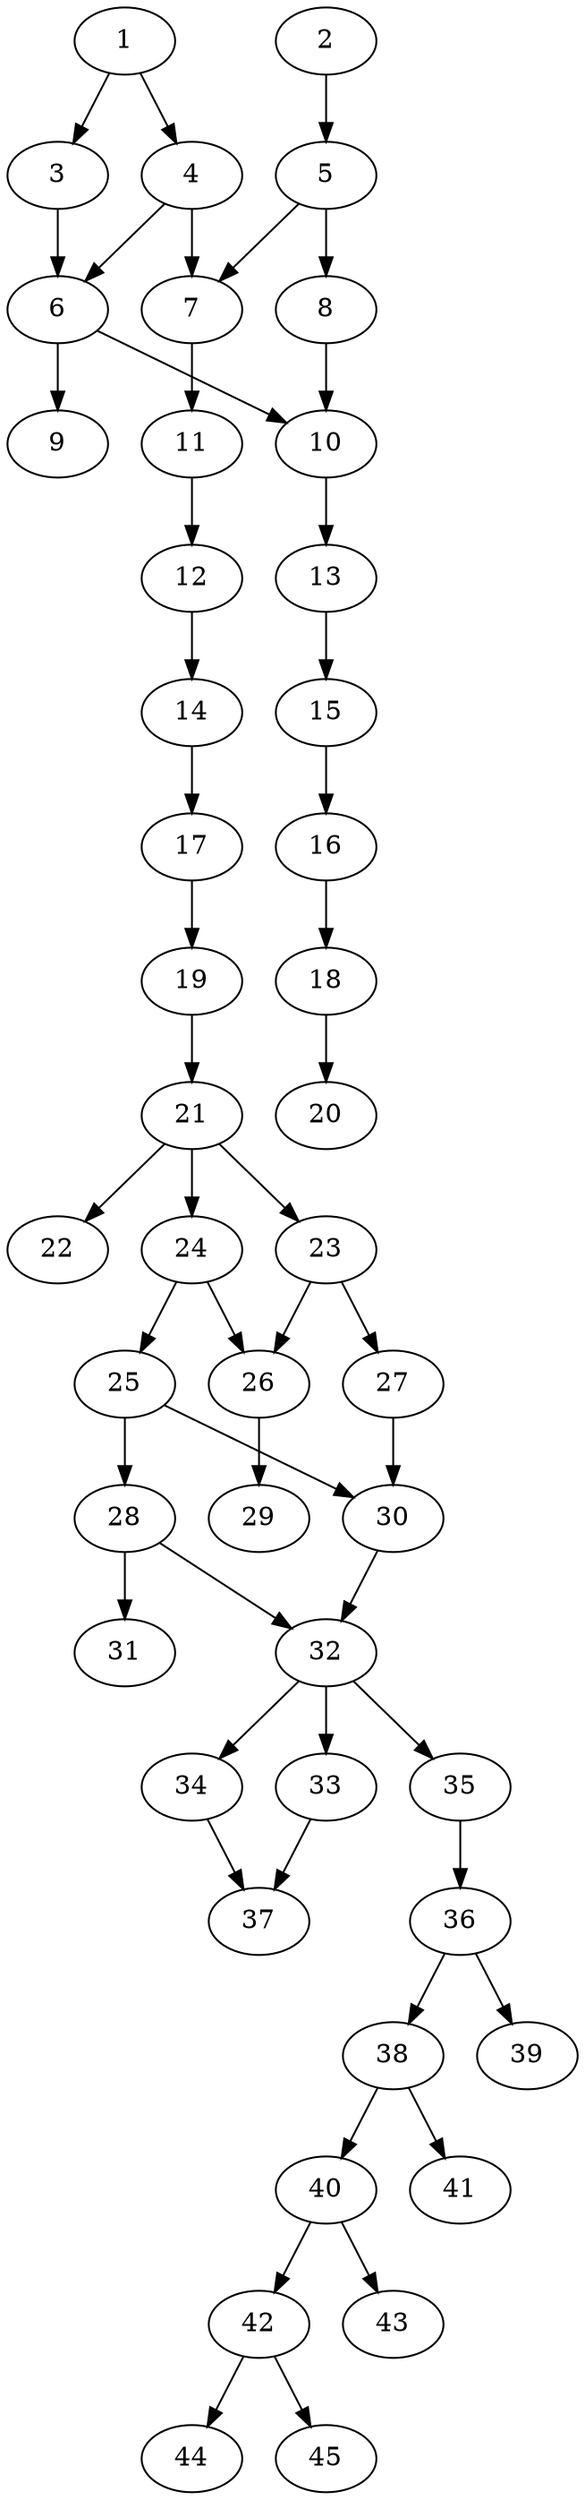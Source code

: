 // DAG automatically generated by daggen at Thu Oct  3 14:07:24 2019
// ./daggen --dot -n 45 --ccr 0.3 --fat 0.3 --regular 0.7 --density 0.5 --mindata 5242880 --maxdata 52428800 
digraph G {
  1 [size="88279040", alpha="0.06", expect_size="26483712"] 
  1 -> 3 [size ="26483712"]
  1 -> 4 [size ="26483712"]
  2 [size="162580480", alpha="0.19", expect_size="48774144"] 
  2 -> 5 [size ="48774144"]
  3 [size="141383680", alpha="0.10", expect_size="42415104"] 
  3 -> 6 [size ="42415104"]
  4 [size="68256427", alpha="0.11", expect_size="20476928"] 
  4 -> 6 [size ="20476928"]
  4 -> 7 [size ="20476928"]
  5 [size="123228160", alpha="0.04", expect_size="36968448"] 
  5 -> 7 [size ="36968448"]
  5 -> 8 [size ="36968448"]
  6 [size="114036053", alpha="0.05", expect_size="34210816"] 
  6 -> 9 [size ="34210816"]
  6 -> 10 [size ="34210816"]
  7 [size="154668373", alpha="0.12", expect_size="46400512"] 
  7 -> 11 [size ="46400512"]
  8 [size="123494400", alpha="0.12", expect_size="37048320"] 
  8 -> 10 [size ="37048320"]
  9 [size="22674773", alpha="0.18", expect_size="6802432"] 
  10 [size="38208853", alpha="0.06", expect_size="11462656"] 
  10 -> 13 [size ="11462656"]
  11 [size="104656213", alpha="0.03", expect_size="31396864"] 
  11 -> 12 [size ="31396864"]
  12 [size="155241813", alpha="0.12", expect_size="46572544"] 
  12 -> 14 [size ="46572544"]
  13 [size="143674027", alpha="0.10", expect_size="43102208"] 
  13 -> 15 [size ="43102208"]
  14 [size="63692800", alpha="0.01", expect_size="19107840"] 
  14 -> 17 [size ="19107840"]
  15 [size="152046933", alpha="0.03", expect_size="45614080"] 
  15 -> 16 [size ="45614080"]
  16 [size="27149653", alpha="0.13", expect_size="8144896"] 
  16 -> 18 [size ="8144896"]
  17 [size="70321493", alpha="0.03", expect_size="21096448"] 
  17 -> 19 [size ="21096448"]
  18 [size="163778560", alpha="0.05", expect_size="49133568"] 
  18 -> 20 [size ="49133568"]
  19 [size="98027520", alpha="0.20", expect_size="29408256"] 
  19 -> 21 [size ="29408256"]
  20 [size="85896533", alpha="0.15", expect_size="25768960"] 
  21 [size="131191467", alpha="0.19", expect_size="39357440"] 
  21 -> 22 [size ="39357440"]
  21 -> 23 [size ="39357440"]
  21 -> 24 [size ="39357440"]
  22 [size="156835840", alpha="0.02", expect_size="47050752"] 
  23 [size="91255467", alpha="0.00", expect_size="27376640"] 
  23 -> 26 [size ="27376640"]
  23 -> 27 [size ="27376640"]
  24 [size="168690347", alpha="0.05", expect_size="50607104"] 
  24 -> 25 [size ="50607104"]
  24 -> 26 [size ="50607104"]
  25 [size="18414933", alpha="0.04", expect_size="5524480"] 
  25 -> 28 [size ="5524480"]
  25 -> 30 [size ="5524480"]
  26 [size="44042240", alpha="0.14", expect_size="13212672"] 
  26 -> 29 [size ="13212672"]
  27 [size="143957333", alpha="0.03", expect_size="43187200"] 
  27 -> 30 [size ="43187200"]
  28 [size="167939413", alpha="0.04", expect_size="50381824"] 
  28 -> 31 [size ="50381824"]
  28 -> 32 [size ="50381824"]
  29 [size="48107520", alpha="0.06", expect_size="14432256"] 
  30 [size="46380373", alpha="0.11", expect_size="13914112"] 
  30 -> 32 [size ="13914112"]
  31 [size="164625067", alpha="0.07", expect_size="49387520"] 
  32 [size="159074987", alpha="0.01", expect_size="47722496"] 
  32 -> 33 [size ="47722496"]
  32 -> 34 [size ="47722496"]
  32 -> 35 [size ="47722496"]
  33 [size="17544533", alpha="0.10", expect_size="5263360"] 
  33 -> 37 [size ="5263360"]
  34 [size="21230933", alpha="0.06", expect_size="6369280"] 
  34 -> 37 [size ="6369280"]
  35 [size="63634773", alpha="0.18", expect_size="19090432"] 
  35 -> 36 [size ="19090432"]
  36 [size="93218133", alpha="0.12", expect_size="27965440"] 
  36 -> 38 [size ="27965440"]
  36 -> 39 [size ="27965440"]
  37 [size="49257813", alpha="0.12", expect_size="14777344"] 
  38 [size="68945920", alpha="0.11", expect_size="20683776"] 
  38 -> 40 [size ="20683776"]
  38 -> 41 [size ="20683776"]
  39 [size="101017600", alpha="0.01", expect_size="30305280"] 
  40 [size="150671360", alpha="0.19", expect_size="45201408"] 
  40 -> 42 [size ="45201408"]
  40 -> 43 [size ="45201408"]
  41 [size="81356800", alpha="0.11", expect_size="24407040"] 
  42 [size="137540267", alpha="0.01", expect_size="41262080"] 
  42 -> 44 [size ="41262080"]
  42 -> 45 [size ="41262080"]
  43 [size="142411093", alpha="0.01", expect_size="42723328"] 
  44 [size="64887467", alpha="0.20", expect_size="19466240"] 
  45 [size="108472320", alpha="0.19", expect_size="32541696"] 
}
